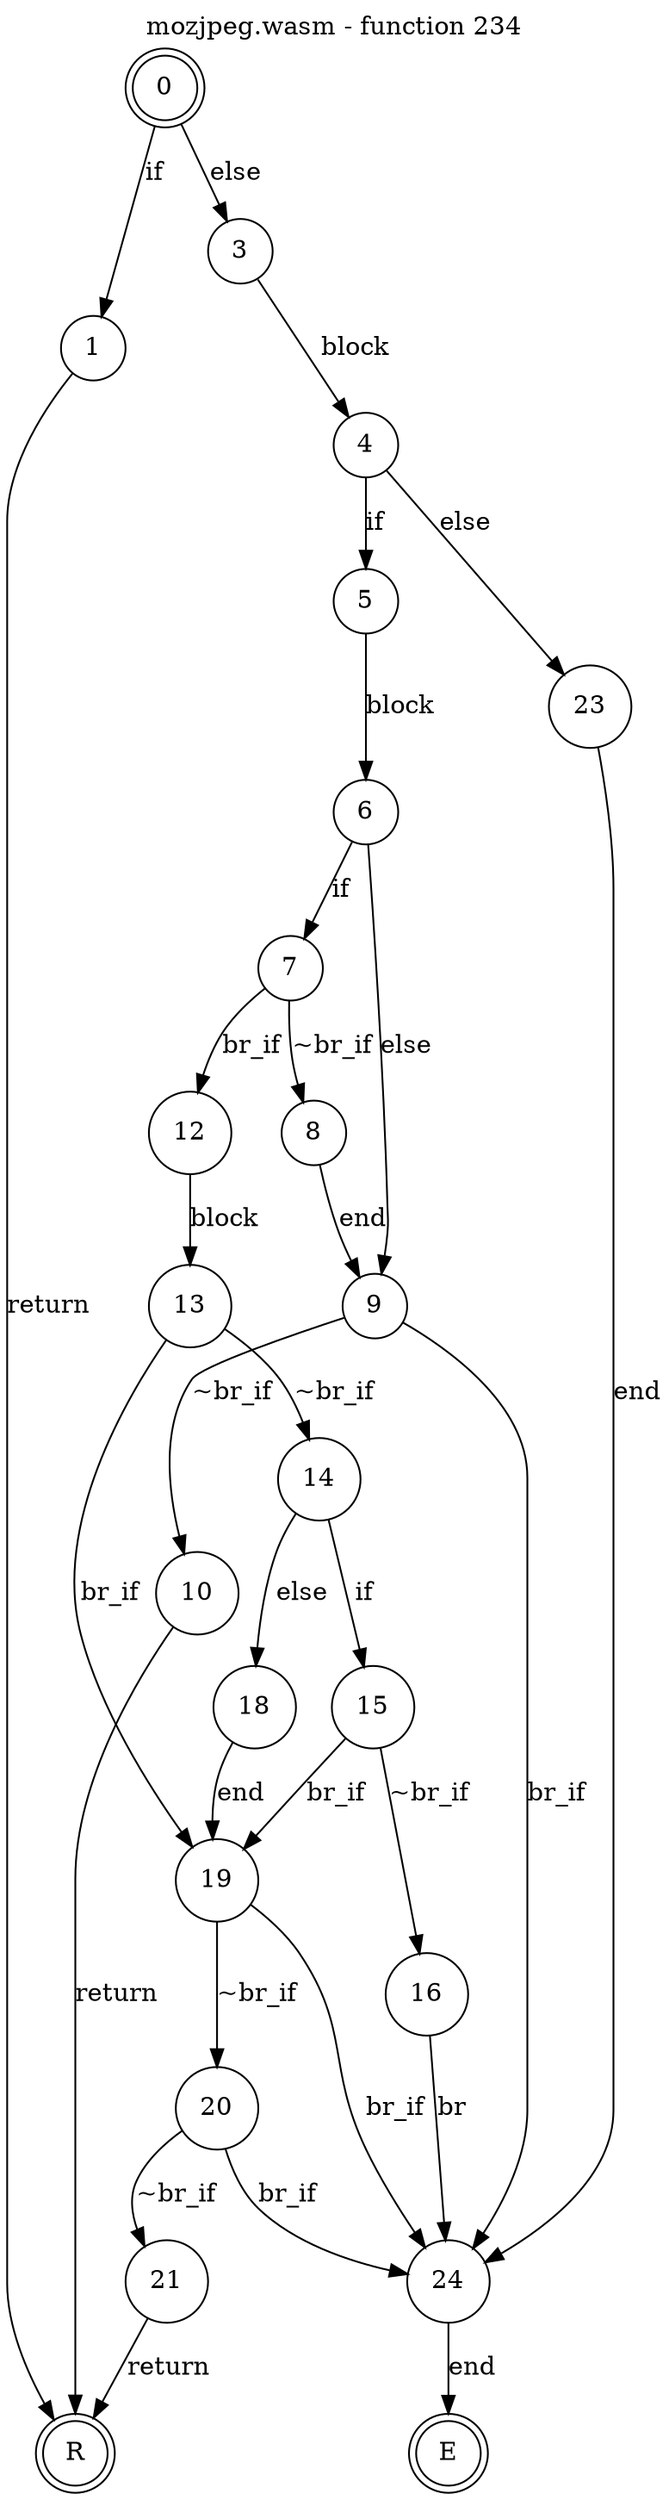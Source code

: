 digraph finite_state_machine {
    label = "mozjpeg.wasm - function 234"
    labelloc =  t
    labelfontsize = 16
    labelfontcolor = black
    labelfontname = "Helvetica"
    node [shape = doublecircle]; 0 E R ;
    node [shape = circle];
    0 -> 1[label="if"];
    0 -> 3[label="else"];
    1 -> R[label="return"];
    3 -> 4[label="block"];
    4 -> 5[label="if"];
    4 -> 23[label="else"];
    5 -> 6[label="block"];
    6 -> 7[label="if"];
    6 -> 9[label="else"];
    7 -> 8[label="~br_if"];
    7 -> 12[label="br_if"];
    8 -> 9[label="end"];
    9 -> 10[label="~br_if"];
    9 -> 24[label="br_if"];
    10 -> R[label="return"];
    12 -> 13[label="block"];
    13 -> 14[label="~br_if"];
    13 -> 19[label="br_if"];
    14 -> 15[label="if"];
    14 -> 18[label="else"];
    15 -> 16[label="~br_if"];
    15 -> 19[label="br_if"];
    16 -> 24[label="br"];
    18 -> 19[label="end"];
    19 -> 20[label="~br_if"];
    19 -> 24[label="br_if"];
    20 -> 21[label="~br_if"];
    20 -> 24[label="br_if"];
    21 -> R[label="return"];
    23 -> 24[label="end"];
    24 -> E[label="end"];
}
